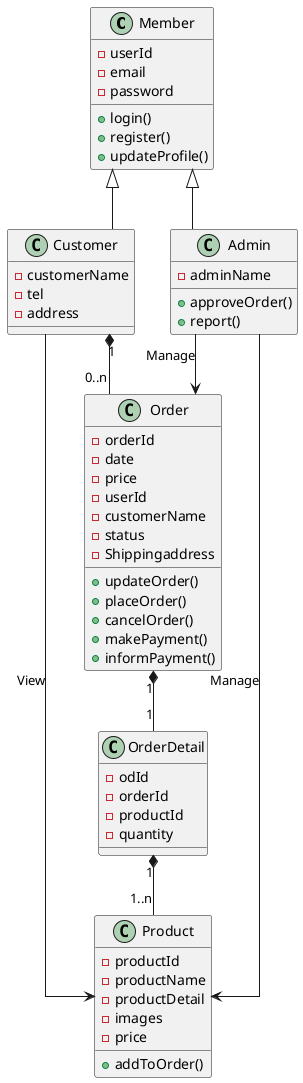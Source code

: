 @startuml classDiagram
skinparam linetype ortho

class Member{
    - userId
    - email
    - password
    + login()
    + register()
    + updateProfile()
}

class Customer{
    - customerName
    - tel
    - address
}

class Admin{
    - adminName
    + approveOrder()
    + report()
}

class Order{
    - orderId
    - date
    - price
    - userId
    - customerName
    - status
    - Shippingaddress
    + updateOrder()
    + placeOrder()
    + cancelOrder()
    + makePayment()
    + informPayment()
}

class OrderDetail{
    - odId
    - orderId
    - productId
    - quantity
}

class Product{
    - productId
    - productName
    - productDetail
    - images
    - price
    + addToOrder()
}

Member<|--Customer
Member<|--Admin
Customer"1" *-- "0..n"Order
Order"1" *-- "1"OrderDetail
OrderDetail"1" *-- "1..n"Product
Customer --> Product : View
Admin --> Product : Manage
Admin --> Order : Manage

@enduml